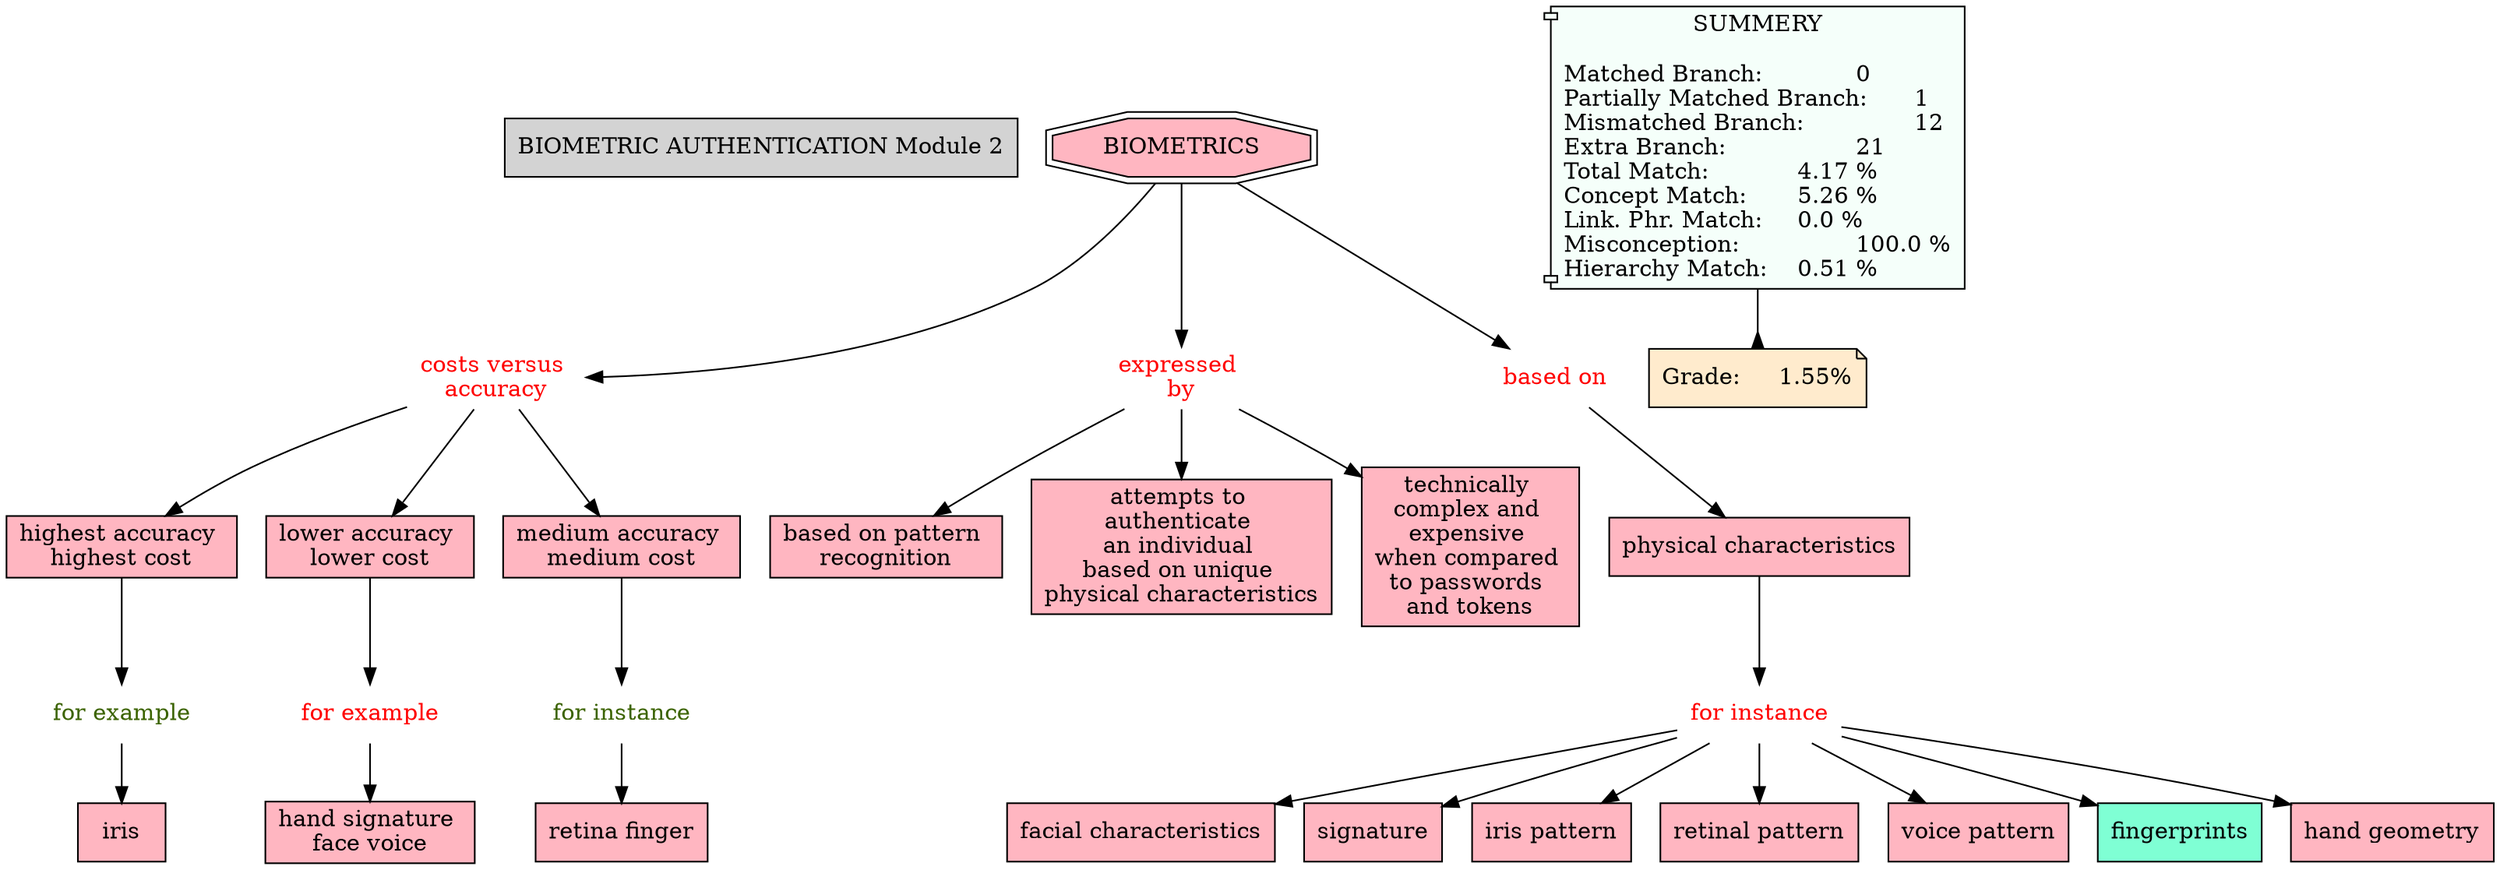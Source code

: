 // The Round Table
digraph {
	"1S3Z94NPF-13DQJ0-JZ5" [label="BIOMETRIC AUTHENTICATION Module 2" Gsplines=true shape=rect style=filled]
	"1S3ZV8X3K-1RHK537-17XQ" [label="for example
" Gsplines=true fontcolor=red shape=none]
	"1S3ZTT9W0-22MF745-17DS" [label="hand signature 
face voice
" Gsplines=true fillcolor="#FFB6C1" shape=rect style=filled]
	"1S3ZV8X3K-1RHK537-17XQ" -> "1S3ZTT9W0-22MF745-17DS" [constraint=true]
	"1S3ZTDYLR-10WVJQW-16VZ" [label="physical characteristics
" Gsplines=true fillcolor="#FFB6C1" shape=rect style=filled]
	"1S3ZTM51B-1X8DKLV-175T" [label="for instance
" Gsplines=true fontcolor=red shape=none]
	"1S3ZTDYLR-10WVJQW-16VZ" -> "1S3ZTM51B-1X8DKLV-175T" [constraint=true]
	"1S3ZV949J-20N8PCF-17Z0" [label="for example
" Gsplines=true fontcolor="#3B6300" shape=none]
	"1S3ZTVB37-DS40DH-17GD" [label=iris Gsplines=true fillcolor="#FFB6C1" shape=rect style=filled]
	"1S3ZV949J-20N8PCF-17Z0" -> "1S3ZTVB37-DS40DH-17GD" [constraint=true]
	"1S3ZTT1Y0-YG6DPW-17D6" [label="costs versus 
accuracy" Gsplines=true fontcolor=red shape=none]
	"1S3ZTZ53R-2BKYNR0-17L8" [label="highest accuracy 
highest cost
" Gsplines=true fillcolor="#FFB6C1" shape=rect style=filled]
	"1S3ZTT1Y0-YG6DPW-17D6" -> "1S3ZTZ53R-2BKYNR0-17L8" [constraint=true]
	"1S3ZT740L-1TBKZ1G-1669" [label=BIOMETRICS Gsplines=true fillcolor="#FFB6C1" shape=doubleoctagon style=filled]
	"1S3ZTJT2F-FGF6KV-171T" [label="expressed 
by" Gsplines=true fontcolor=red shape=none]
	"1S3ZT740L-1TBKZ1G-1669" -> "1S3ZTJT2F-FGF6KV-171T" [constraint=true]
	"1S3ZTM51B-1X8DKLV-175T" [label="for instance
" Gsplines=true fontcolor=red shape=none]
	"1S3ZTFG8X-XLXFNY-16WZ" [label="facial characteristics
" Gsplines=true fillcolor="#FFB6C1" shape=rect style=filled]
	"1S3ZTM51B-1X8DKLV-175T" -> "1S3ZTFG8X-XLXFNY-16WZ" [constraint=true]
	"1S3ZTJT2F-FGF6KV-171T" [label="expressed 
by" Gsplines=true fontcolor=red shape=none]
	"1S3ZT7B9N-NX55CF-169D" [label="based on pattern 
recognition" Gsplines=true fillcolor="#FFB6C1" shape=rect style=filled]
	"1S3ZTJT2F-FGF6KV-171T" -> "1S3ZT7B9N-NX55CF-169D" [constraint=true]
	"1S3ZT740L-1TBKZ1G-1669" [label=BIOMETRICS Gsplines=true fillcolor="#FFB6C1" shape=doubleoctagon style=filled]
	"1S3ZTL29Y-14NSKBD-174K" [label="based on" Gsplines=true fontcolor=red shape=none]
	"1S3ZT740L-1TBKZ1G-1669" -> "1S3ZTL29Y-14NSKBD-174K" [constraint=true]
	"1S3ZTM51B-1X8DKLV-175T" [label="for instance
" Gsplines=true fontcolor=red shape=none]
	"1S3ZTHFVK-29RD90X-170T" [label=signature Gsplines=true fillcolor="#FFB6C1" shape=rect style=filled]
	"1S3ZTM51B-1X8DKLV-175T" -> "1S3ZTHFVK-29RD90X-170T" [constraint=true]
	"1S3ZTT1Y0-YG6DPW-17D6" [label="costs versus 
accuracy" Gsplines=true fontcolor=red shape=none]
	"1S3ZTQ22L-15Z21DY-17B3" [label="lower accuracy 
lower cost
" Gsplines=true fillcolor="#FFB6C1" shape=rect style=filled]
	"1S3ZTT1Y0-YG6DPW-17D6" -> "1S3ZTQ22L-15Z21DY-17B3" [constraint=true]
	"1S3ZTM51B-1X8DKLV-175T" [label="for instance
" Gsplines=true fontcolor=red shape=none]
	"1S3ZTGKBD-1B6VW5F-16Z4" [label="iris pattern
" Gsplines=true fillcolor="#FFB6C1" shape=rect style=filled]
	"1S3ZTM51B-1X8DKLV-175T" -> "1S3ZTGKBD-1B6VW5F-16Z4" [constraint=true]
	"1S3ZTM51B-1X8DKLV-175T" [label="for instance
" Gsplines=true fontcolor=red shape=none]
	"1S3ZTGJ3G-2D7QVMS-16Z0" [label="retinal pattern
" Gsplines=true fillcolor="#FFB6C1" shape=rect style=filled]
	"1S3ZTM51B-1X8DKLV-175T" -> "1S3ZTGJ3G-2D7QVMS-16Z0" [constraint=true]
	"1S3ZTJT2F-FGF6KV-171T" [label="expressed 
by" Gsplines=true fontcolor=red shape=none]
	"1S3ZT7D99-10F1CLD-169J" [label="attempts to 
authenticate 
an individual 
based on unique 
physical characteristics
" Gsplines=true fillcolor="#FFB6C1" shape=rect style=filled]
	"1S3ZTJT2F-FGF6KV-171T" -> "1S3ZT7D99-10F1CLD-169J" [constraint=true]
	"1S3ZTZ53R-2BKYNR0-17L8" [label="highest accuracy 
highest cost
" Gsplines=true fillcolor="#FFB6C1" shape=rect style=filled]
	"1S3ZV949J-20N8PCF-17Z0" [label="for example
" Gsplines=true fontcolor="#3B6300" shape=none]
	"1S3ZTZ53R-2BKYNR0-17L8" -> "1S3ZV949J-20N8PCF-17Z0" [constraint=true]
	"1S3ZT740L-1TBKZ1G-1669" [label=BIOMETRICS Gsplines=true fillcolor="#FFB6C1" shape=doubleoctagon style=filled]
	"1S3ZTT1Y0-YG6DPW-17D6" [label="costs versus 
accuracy" Gsplines=true fontcolor=red shape=none]
	"1S3ZT740L-1TBKZ1G-1669" -> "1S3ZTT1Y0-YG6DPW-17D6" [constraint=true]
	"1S3ZTM51B-1X8DKLV-175T" [label="for instance
" Gsplines=true fontcolor=red shape=none]
	"1S3ZTH6B0-2CPPT5W-1707" [label="voice pattern
" Gsplines=true fillcolor="#FFB6C1" shape=rect style=filled]
	"1S3ZTM51B-1X8DKLV-175T" -> "1S3ZTH6B0-2CPPT5W-1707" [constraint=true]
	"1S3ZTL29Y-14NSKBD-174K" [label="based on" Gsplines=true fontcolor=red shape=none]
	"1S3ZTDYLR-10WVJQW-16VZ" [label="physical characteristics
" Gsplines=true fillcolor="#FFB6C1" shape=rect style=filled]
	"1S3ZTL29Y-14NSKBD-174K" -> "1S3ZTDYLR-10WVJQW-16VZ" [constraint=true]
	"1S3ZTM51B-1X8DKLV-175T" [label="for instance
" Gsplines=true fontcolor=red shape=none]
	"1S3ZTFHKN-1WR0C92-16X3" [label=fingerprints Gsplines=true fillcolor=aquamarine shape=rect style=filled]
	"1S3ZTM51B-1X8DKLV-175T" -> "1S3ZTFHKN-1WR0C92-16X3" [constraint=true]
	"1S3ZTT1Y0-YG6DPW-17D6" [label="costs versus 
accuracy" Gsplines=true fontcolor=red shape=none]
	"1S3ZTYH4Q-1DYV633-17K7" [label="medium accuracy 
medium cost
" Gsplines=true fillcolor="#FFB6C1" shape=rect style=filled]
	"1S3ZTT1Y0-YG6DPW-17D6" -> "1S3ZTYH4Q-1DYV633-17K7" [constraint=true]
	"1S3ZTM51B-1X8DKLV-175T" [label="for instance
" Gsplines=true fontcolor=red shape=none]
	"1S3ZTFK4G-24LYPWD-16X7" [label="hand geometry
" Gsplines=true fillcolor="#FFB6C1" shape=rect style=filled]
	"1S3ZTM51B-1X8DKLV-175T" -> "1S3ZTFK4G-24LYPWD-16X7" [constraint=true]
	"1S3ZTYH4Q-1DYV633-17K7" [label="medium accuracy 
medium cost
" Gsplines=true fillcolor="#FFB6C1" shape=rect style=filled]
	"1S3ZV90YJ-1K85CFN-17YC" [label="for instance
" Gsplines=true fontcolor="#3B6300" shape=none]
	"1S3ZTYH4Q-1DYV633-17K7" -> "1S3ZV90YJ-1K85CFN-17YC" [constraint=true]
	"1S3ZV90YJ-1K85CFN-17YC" [label="for instance
" Gsplines=true fontcolor="#3B6300" shape=none]
	"1S3ZTV0SG-K2JWP3-17FS" [label="retina finger
" Gsplines=true fillcolor="#FFB6C1" shape=rect style=filled]
	"1S3ZV90YJ-1K85CFN-17YC" -> "1S3ZTV0SG-K2JWP3-17FS" [constraint=true]
	"1S3ZTQ22L-15Z21DY-17B3" [label="lower accuracy 
lower cost
" Gsplines=true fillcolor="#FFB6C1" shape=rect style=filled]
	"1S3ZV8X3K-1RHK537-17XQ" [label="for example
" Gsplines=true fontcolor=red shape=none]
	"1S3ZTQ22L-15Z21DY-17B3" -> "1S3ZV8X3K-1RHK537-17XQ" [constraint=true]
	"1S3ZTJT2F-FGF6KV-171T" [label="expressed 
by" Gsplines=true fontcolor=red shape=none]
	"1S3ZTCWBT-141PMLG-16S1" [label="technically 
complex and 
expensive 
when compared 
to passwords 
and tokens
" Gsplines=true fillcolor="#FFB6C1" shape=rect style=filled]
	"1S3ZTJT2F-FGF6KV-171T" -> "1S3ZTCWBT-141PMLG-16S1" [constraint=true]
	Stat [label="SUMMERY

Matched Branch:		0\lPartially Matched Branch:	1\lMismatched Branch:		12\lExtra Branch:			21\lTotal Match:		4.17 %\lConcept Match:	5.26 %\lLink. Phr. Match:	0.0 %\lMisconception:		100.0 %\lHierarchy Match:	0.51 %\l" Gsplines=true fillcolor="#F5FFFA" shape=component style=filled]
	Grade [label="Grade:	1.55%" Gsplines=true fillcolor="#FFEBCD" shape=note style=filled]
	Stat -> Grade [arrowhead=inv color=black constraint=true]
}
